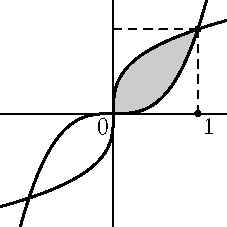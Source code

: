 access graph;

size(4cm);

pen gray = gray(0.8);

guide cubabolaAB = graph.graph(
    f = new real (real x) {return x^3;},
    a = 0, b = 1
);

guide cubabola = graph.graph(
    f = new real (real x) {return x^3;},
    a = -1 - 0.1, b = 1 + 0.1
);

transform t = reflect((0,0), (1,1));

fill(
    cubabolaAB--reverse(t * cubabolaAB)--cycle,
    p=gray
);

draw(cubabola, p=linewidth(1));
draw(t * cubabola, p=linewidth(1));

draw((1,1)--(1,0) ^^ (1,1)--(0,1), dashed);

graph.xaxis(above=true);
graph.yaxis(above=true);

label("$0$", (0, 0), SW);
//dot(Label("$-1$", (-1, 0), SW));
dot(Label("$1$", (1, 0), SE));

//dot(Label("$1$", (0, 1), (SW+SSW)));
//dot(Label("$2$", (0, 2), 1.5WNW));

//dot((-1, 1));
dot((1, 1));


